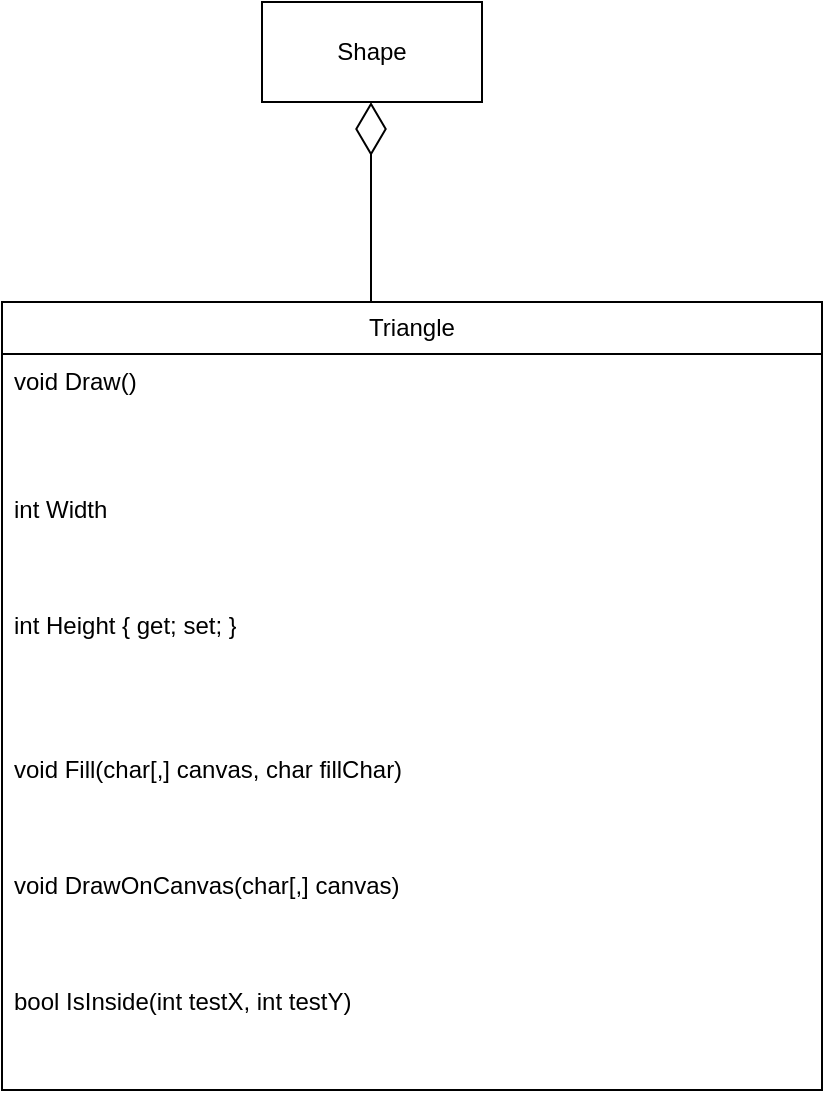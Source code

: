 <mxfile version="24.4.0" type="device">
  <diagram name="Страница — 1" id="jXRiwip6bNzLq_1Wyfow">
    <mxGraphModel dx="1036" dy="614" grid="1" gridSize="10" guides="1" tooltips="1" connect="1" arrows="1" fold="1" page="1" pageScale="1" pageWidth="827" pageHeight="1169" math="0" shadow="0">
      <root>
        <mxCell id="0" />
        <mxCell id="1" parent="0" />
        <mxCell id="fiedzdzceRrgKf7zjc-j-1" value="Triangle" style="swimlane;fontStyle=0;childLayout=stackLayout;horizontal=1;startSize=26;fillColor=none;horizontalStack=0;resizeParent=1;resizeParentMax=0;resizeLast=0;collapsible=1;marginBottom=0;whiteSpace=wrap;html=1;" parent="1" vertex="1">
          <mxGeometry x="320" y="200" width="410" height="394" as="geometry" />
        </mxCell>
        <mxCell id="fiedzdzceRrgKf7zjc-j-2" value="void Draw()" style="text;strokeColor=none;fillColor=none;align=left;verticalAlign=top;spacingLeft=4;spacingRight=4;overflow=hidden;rotatable=0;points=[[0,0.5],[1,0.5]];portConstraint=eastwest;whiteSpace=wrap;html=1;" parent="fiedzdzceRrgKf7zjc-j-1" vertex="1">
          <mxGeometry y="26" width="410" height="64" as="geometry" />
        </mxCell>
        <mxCell id="fiedzdzceRrgKf7zjc-j-3" value="int Width" style="text;strokeColor=none;fillColor=none;align=left;verticalAlign=top;spacingLeft=4;spacingRight=4;overflow=hidden;rotatable=0;points=[[0,0.5],[1,0.5]];portConstraint=eastwest;whiteSpace=wrap;html=1;" parent="fiedzdzceRrgKf7zjc-j-1" vertex="1">
          <mxGeometry y="90" width="410" height="58" as="geometry" />
        </mxCell>
        <mxCell id="fiedzdzceRrgKf7zjc-j-4" value="int Height { get; set; }" style="text;strokeColor=none;fillColor=none;align=left;verticalAlign=top;spacingLeft=4;spacingRight=4;overflow=hidden;rotatable=0;points=[[0,0.5],[1,0.5]];portConstraint=eastwest;whiteSpace=wrap;html=1;" parent="fiedzdzceRrgKf7zjc-j-1" vertex="1">
          <mxGeometry y="148" width="410" height="72" as="geometry" />
        </mxCell>
        <mxCell id="fiedzdzceRrgKf7zjc-j-5" value="void Fill(char[,] canvas, char fillChar)" style="text;strokeColor=none;fillColor=none;align=left;verticalAlign=top;spacingLeft=4;spacingRight=4;overflow=hidden;rotatable=0;points=[[0,0.5],[1,0.5]];portConstraint=eastwest;whiteSpace=wrap;html=1;" parent="fiedzdzceRrgKf7zjc-j-1" vertex="1">
          <mxGeometry y="220" width="410" height="58" as="geometry" />
        </mxCell>
        <mxCell id="fiedzdzceRrgKf7zjc-j-6" value="void DrawOnCanvas(char[,] canvas)" style="text;strokeColor=none;fillColor=none;align=left;verticalAlign=top;spacingLeft=4;spacingRight=4;overflow=hidden;rotatable=0;points=[[0,0.5],[1,0.5]];portConstraint=eastwest;whiteSpace=wrap;html=1;" parent="fiedzdzceRrgKf7zjc-j-1" vertex="1">
          <mxGeometry y="278" width="410" height="58" as="geometry" />
        </mxCell>
        <mxCell id="Bqqy2dxEbaQTscNTfXCl-2" value="bool IsInside(int testX, int testY)" style="text;strokeColor=none;fillColor=none;align=left;verticalAlign=top;spacingLeft=4;spacingRight=4;overflow=hidden;rotatable=0;points=[[0,0.5],[1,0.5]];portConstraint=eastwest;whiteSpace=wrap;html=1;" vertex="1" parent="fiedzdzceRrgKf7zjc-j-1">
          <mxGeometry y="336" width="410" height="58" as="geometry" />
        </mxCell>
        <mxCell id="fiedzdzceRrgKf7zjc-j-8" value="Shape" style="html=1;whiteSpace=wrap;" parent="1" vertex="1">
          <mxGeometry x="450" y="50" width="110" height="50" as="geometry" />
        </mxCell>
        <mxCell id="fiedzdzceRrgKf7zjc-j-9" value="" style="endArrow=diamondThin;endFill=0;endSize=24;html=1;rounded=0;" parent="1" edge="1">
          <mxGeometry width="160" relative="1" as="geometry">
            <mxPoint x="504.5" y="200" as="sourcePoint" />
            <mxPoint x="504.5" y="100" as="targetPoint" />
          </mxGeometry>
        </mxCell>
      </root>
    </mxGraphModel>
  </diagram>
</mxfile>
